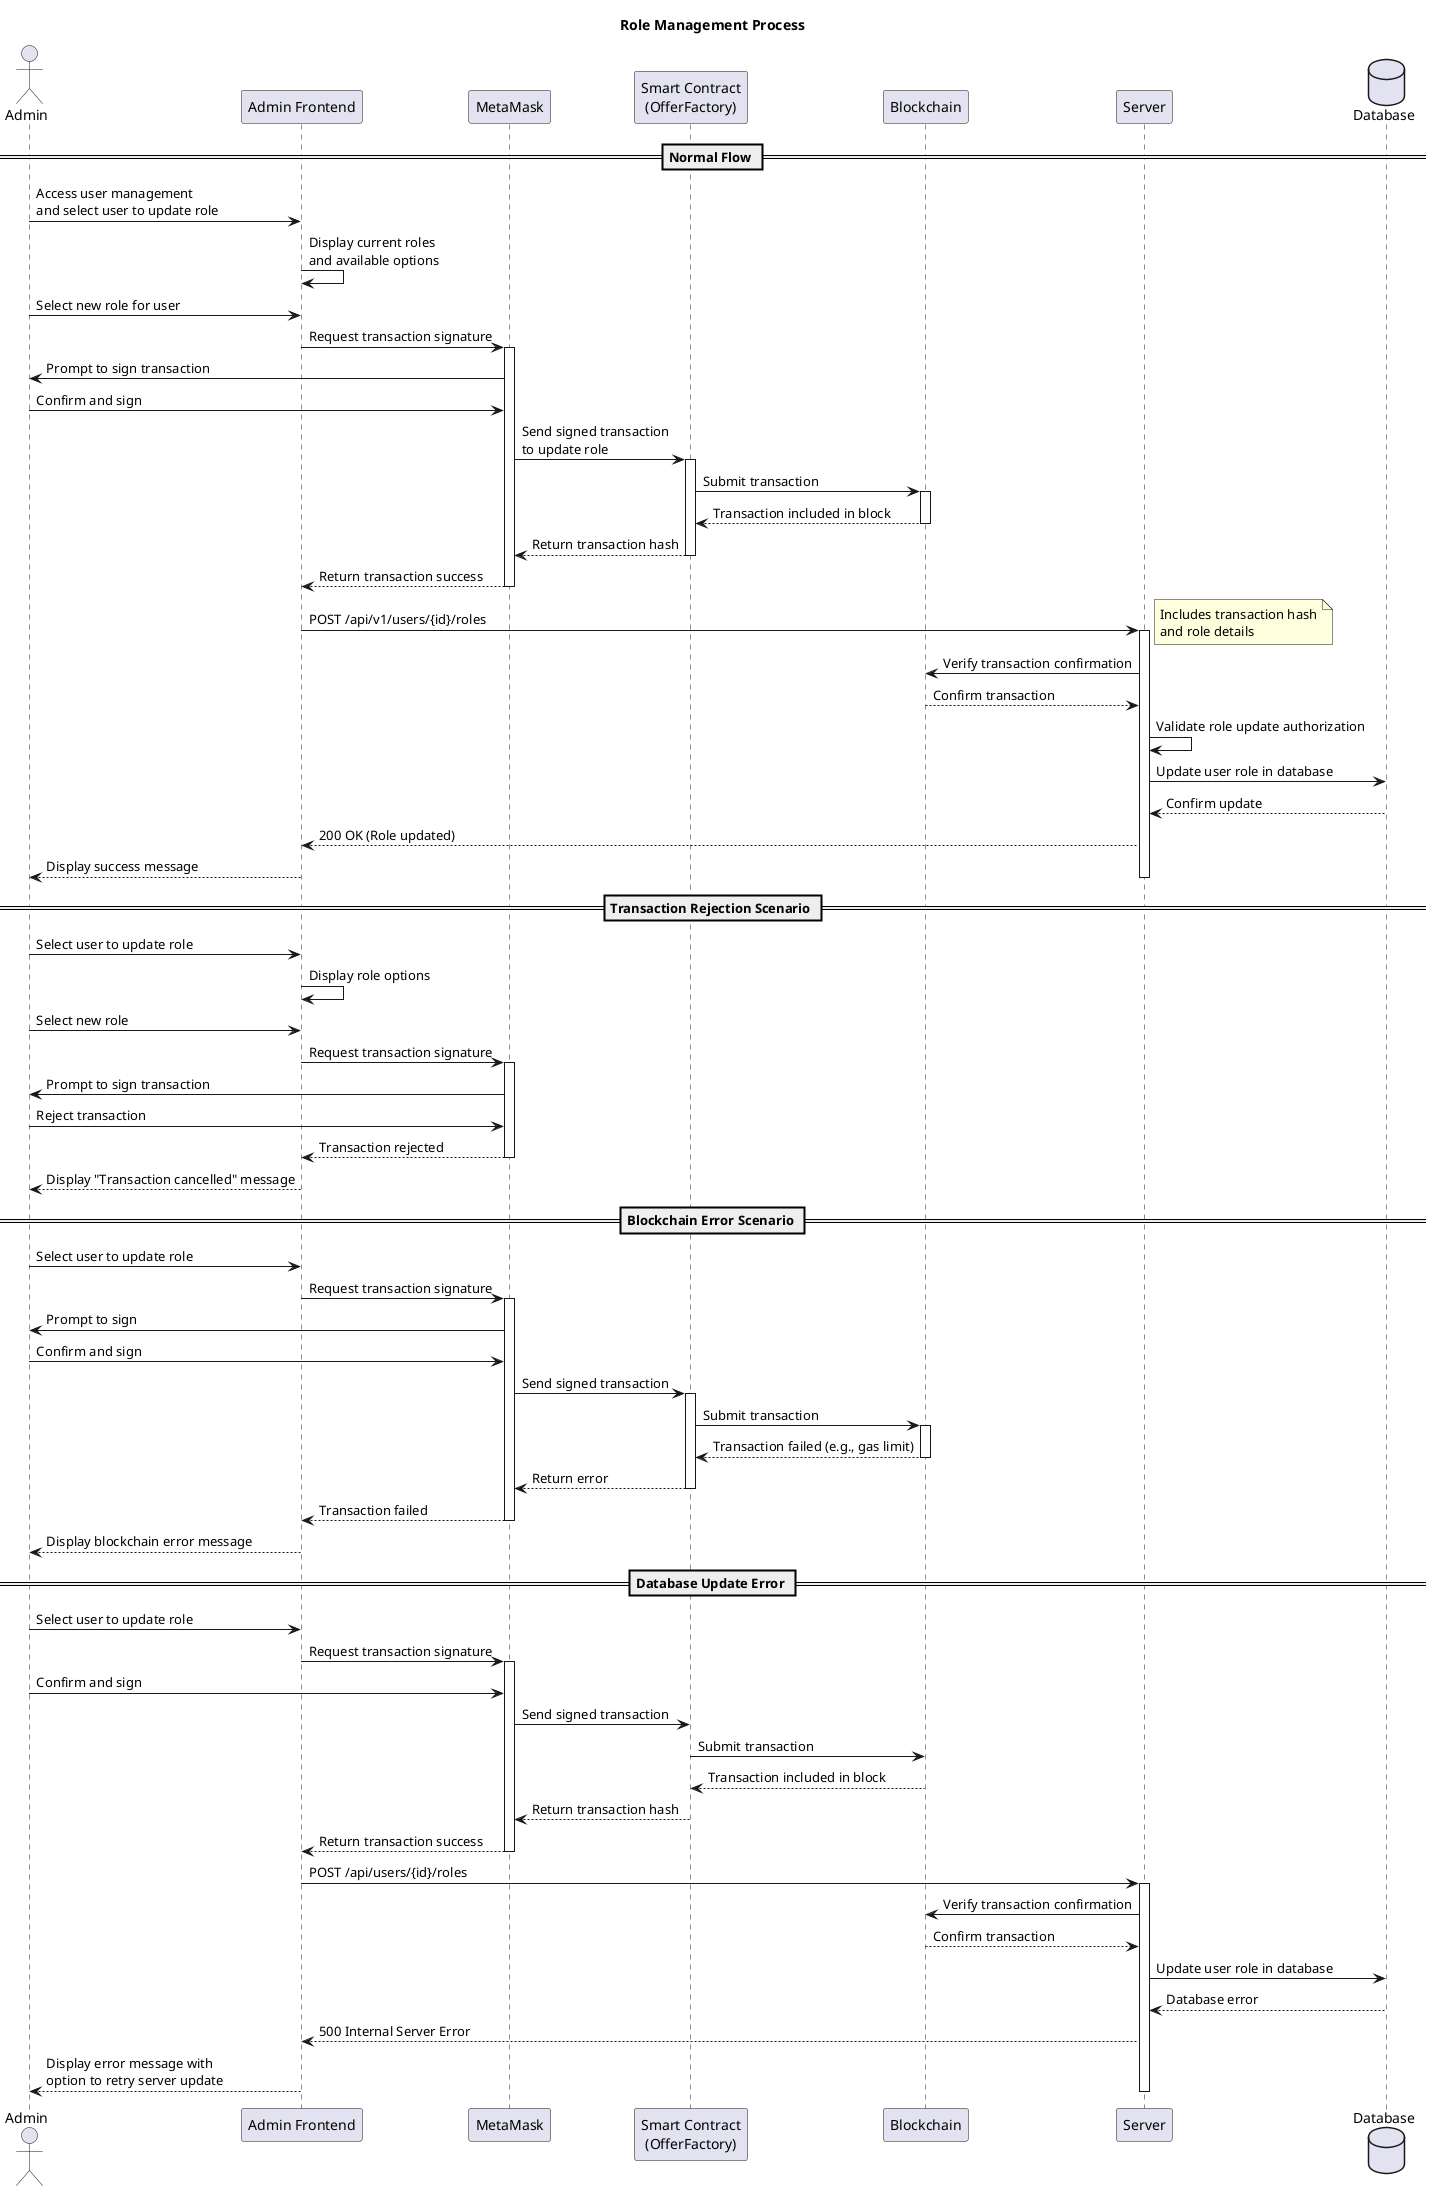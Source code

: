 @startuml role_managment_sequence

actor Admin
participant "Admin Frontend" as Frontend
participant "MetaMask" as MetaMask
participant "Smart Contract\n(OfferFactory)" as Contract
participant "Blockchain" as Blockchain
participant "Server" as Server
database "Database" as DB

title Role Management Process

== Normal Flow ==
Admin -> Frontend: Access user management\nand select user to update role
Frontend -> Frontend: Display current roles\nand available options
Admin -> Frontend: Select new role for user
Frontend -> MetaMask: Request transaction signature
activate MetaMask
MetaMask -> Admin: Prompt to sign transaction
Admin -> MetaMask: Confirm and sign
MetaMask -> Contract: Send signed transaction\nto update role
activate Contract
Contract -> Blockchain: Submit transaction
activate Blockchain
Blockchain --> Contract: Transaction included in block
deactivate Blockchain
Contract --> MetaMask: Return transaction hash
deactivate Contract
MetaMask --> Frontend: Return transaction success
deactivate MetaMask
Frontend -> Server: POST /api/v1/users/{id}/roles
note right: Includes transaction hash\nand role details
activate Server
Server -> Blockchain: Verify transaction confirmation
Blockchain --> Server: Confirm transaction
Server -> Server: Validate role update authorization
Server -> DB: Update user role in database
DB --> Server: Confirm update
Server --> Frontend: 200 OK (Role updated)
Frontend --> Admin: Display success message
deactivate Server

== Transaction Rejection Scenario ==
Admin -> Frontend: Select user to update role
Frontend -> Frontend: Display role options
Admin -> Frontend: Select new role
Frontend -> MetaMask: Request transaction signature
activate MetaMask
MetaMask -> Admin: Prompt to sign transaction
Admin -> MetaMask: Reject transaction
MetaMask --> Frontend: Transaction rejected
deactivate MetaMask
Frontend --> Admin: Display "Transaction cancelled" message

== Blockchain Error Scenario ==
Admin -> Frontend: Select user to update role
Frontend -> MetaMask: Request transaction signature
activate MetaMask
MetaMask -> Admin: Prompt to sign
Admin -> MetaMask: Confirm and sign
MetaMask -> Contract: Send signed transaction
activate Contract
Contract -> Blockchain: Submit transaction
activate Blockchain
Blockchain --> Contract: Transaction failed (e.g., gas limit)
deactivate Blockchain
Contract --> MetaMask: Return error
deactivate Contract
MetaMask --> Frontend: Transaction failed
deactivate MetaMask
Frontend --> Admin: Display blockchain error message

== Database Update Error ==
Admin -> Frontend: Select user to update role
Frontend -> MetaMask: Request transaction signature
activate MetaMask
Admin -> MetaMask: Confirm and sign
MetaMask -> Contract: Send signed transaction
Contract -> Blockchain: Submit transaction
Blockchain --> Contract: Transaction included in block
Contract --> MetaMask: Return transaction hash
MetaMask --> Frontend: Return transaction success
deactivate MetaMask
Frontend -> Server: POST /api/users/{id}/roles
activate Server
Server -> Blockchain: Verify transaction confirmation
Blockchain --> Server: Confirm transaction
Server -> DB: Update user role in database
DB --> Server: Database error
Server --> Frontend: 500 Internal Server Error
Frontend --> Admin: Display error message with\noption to retry server update
deactivate Server

@enduml